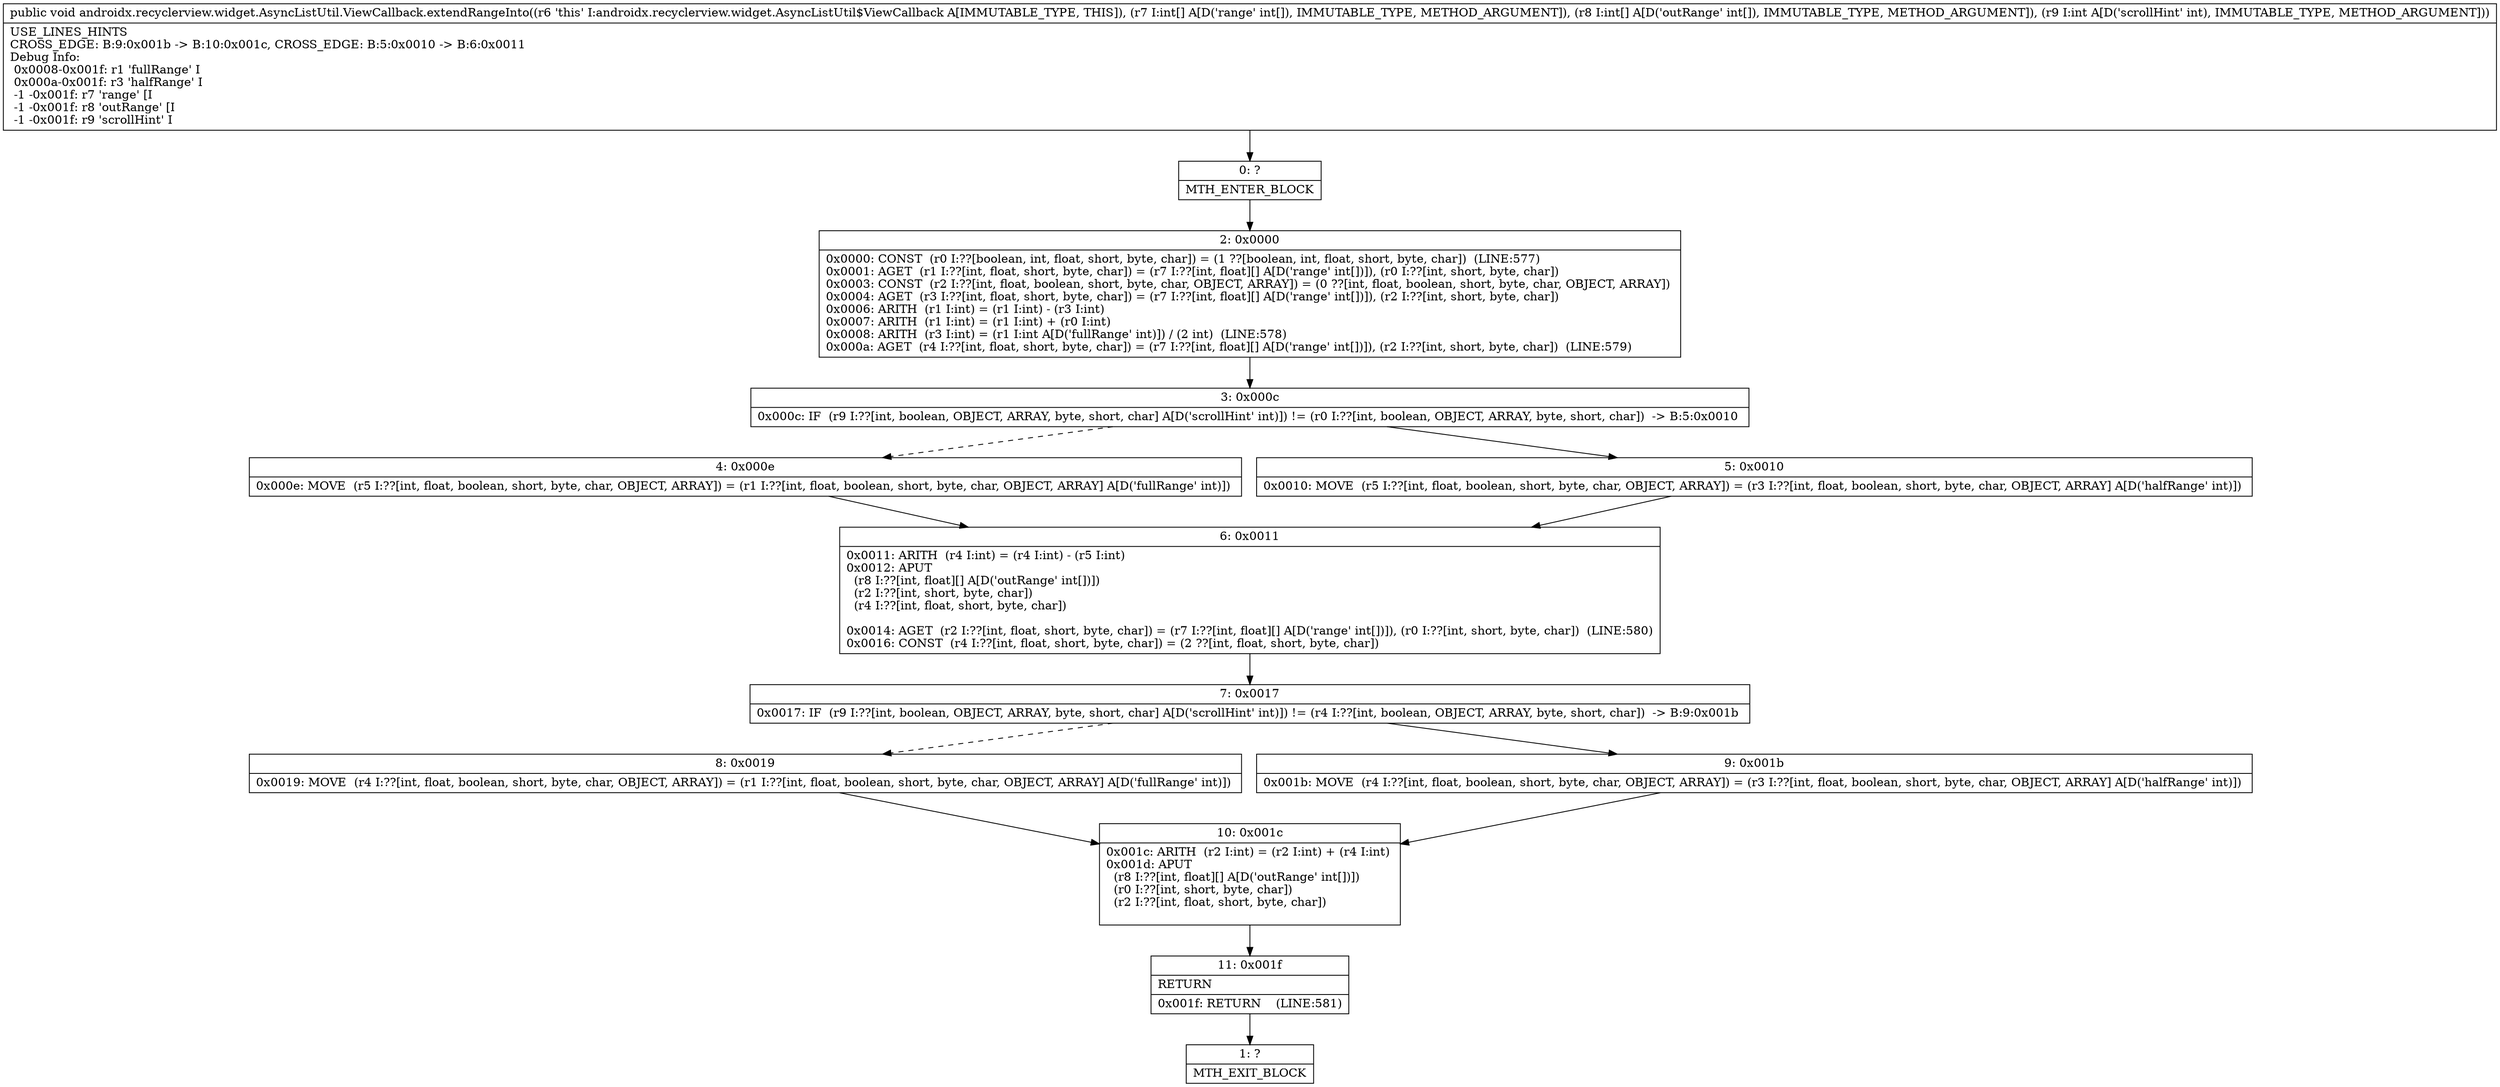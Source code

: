 digraph "CFG forandroidx.recyclerview.widget.AsyncListUtil.ViewCallback.extendRangeInto([I[II)V" {
Node_0 [shape=record,label="{0\:\ ?|MTH_ENTER_BLOCK\l}"];
Node_2 [shape=record,label="{2\:\ 0x0000|0x0000: CONST  (r0 I:??[boolean, int, float, short, byte, char]) = (1 ??[boolean, int, float, short, byte, char])  (LINE:577)\l0x0001: AGET  (r1 I:??[int, float, short, byte, char]) = (r7 I:??[int, float][] A[D('range' int[])]), (r0 I:??[int, short, byte, char]) \l0x0003: CONST  (r2 I:??[int, float, boolean, short, byte, char, OBJECT, ARRAY]) = (0 ??[int, float, boolean, short, byte, char, OBJECT, ARRAY]) \l0x0004: AGET  (r3 I:??[int, float, short, byte, char]) = (r7 I:??[int, float][] A[D('range' int[])]), (r2 I:??[int, short, byte, char]) \l0x0006: ARITH  (r1 I:int) = (r1 I:int) \- (r3 I:int) \l0x0007: ARITH  (r1 I:int) = (r1 I:int) + (r0 I:int) \l0x0008: ARITH  (r3 I:int) = (r1 I:int A[D('fullRange' int)]) \/ (2 int)  (LINE:578)\l0x000a: AGET  (r4 I:??[int, float, short, byte, char]) = (r7 I:??[int, float][] A[D('range' int[])]), (r2 I:??[int, short, byte, char])  (LINE:579)\l}"];
Node_3 [shape=record,label="{3\:\ 0x000c|0x000c: IF  (r9 I:??[int, boolean, OBJECT, ARRAY, byte, short, char] A[D('scrollHint' int)]) != (r0 I:??[int, boolean, OBJECT, ARRAY, byte, short, char])  \-\> B:5:0x0010 \l}"];
Node_4 [shape=record,label="{4\:\ 0x000e|0x000e: MOVE  (r5 I:??[int, float, boolean, short, byte, char, OBJECT, ARRAY]) = (r1 I:??[int, float, boolean, short, byte, char, OBJECT, ARRAY] A[D('fullRange' int)]) \l}"];
Node_6 [shape=record,label="{6\:\ 0x0011|0x0011: ARITH  (r4 I:int) = (r4 I:int) \- (r5 I:int) \l0x0012: APUT  \l  (r8 I:??[int, float][] A[D('outRange' int[])])\l  (r2 I:??[int, short, byte, char])\l  (r4 I:??[int, float, short, byte, char])\l \l0x0014: AGET  (r2 I:??[int, float, short, byte, char]) = (r7 I:??[int, float][] A[D('range' int[])]), (r0 I:??[int, short, byte, char])  (LINE:580)\l0x0016: CONST  (r4 I:??[int, float, short, byte, char]) = (2 ??[int, float, short, byte, char]) \l}"];
Node_7 [shape=record,label="{7\:\ 0x0017|0x0017: IF  (r9 I:??[int, boolean, OBJECT, ARRAY, byte, short, char] A[D('scrollHint' int)]) != (r4 I:??[int, boolean, OBJECT, ARRAY, byte, short, char])  \-\> B:9:0x001b \l}"];
Node_8 [shape=record,label="{8\:\ 0x0019|0x0019: MOVE  (r4 I:??[int, float, boolean, short, byte, char, OBJECT, ARRAY]) = (r1 I:??[int, float, boolean, short, byte, char, OBJECT, ARRAY] A[D('fullRange' int)]) \l}"];
Node_10 [shape=record,label="{10\:\ 0x001c|0x001c: ARITH  (r2 I:int) = (r2 I:int) + (r4 I:int) \l0x001d: APUT  \l  (r8 I:??[int, float][] A[D('outRange' int[])])\l  (r0 I:??[int, short, byte, char])\l  (r2 I:??[int, float, short, byte, char])\l \l}"];
Node_11 [shape=record,label="{11\:\ 0x001f|RETURN\l|0x001f: RETURN    (LINE:581)\l}"];
Node_1 [shape=record,label="{1\:\ ?|MTH_EXIT_BLOCK\l}"];
Node_9 [shape=record,label="{9\:\ 0x001b|0x001b: MOVE  (r4 I:??[int, float, boolean, short, byte, char, OBJECT, ARRAY]) = (r3 I:??[int, float, boolean, short, byte, char, OBJECT, ARRAY] A[D('halfRange' int)]) \l}"];
Node_5 [shape=record,label="{5\:\ 0x0010|0x0010: MOVE  (r5 I:??[int, float, boolean, short, byte, char, OBJECT, ARRAY]) = (r3 I:??[int, float, boolean, short, byte, char, OBJECT, ARRAY] A[D('halfRange' int)]) \l}"];
MethodNode[shape=record,label="{public void androidx.recyclerview.widget.AsyncListUtil.ViewCallback.extendRangeInto((r6 'this' I:androidx.recyclerview.widget.AsyncListUtil$ViewCallback A[IMMUTABLE_TYPE, THIS]), (r7 I:int[] A[D('range' int[]), IMMUTABLE_TYPE, METHOD_ARGUMENT]), (r8 I:int[] A[D('outRange' int[]), IMMUTABLE_TYPE, METHOD_ARGUMENT]), (r9 I:int A[D('scrollHint' int), IMMUTABLE_TYPE, METHOD_ARGUMENT]))  | USE_LINES_HINTS\lCROSS_EDGE: B:9:0x001b \-\> B:10:0x001c, CROSS_EDGE: B:5:0x0010 \-\> B:6:0x0011\lDebug Info:\l  0x0008\-0x001f: r1 'fullRange' I\l  0x000a\-0x001f: r3 'halfRange' I\l  \-1 \-0x001f: r7 'range' [I\l  \-1 \-0x001f: r8 'outRange' [I\l  \-1 \-0x001f: r9 'scrollHint' I\l}"];
MethodNode -> Node_0;Node_0 -> Node_2;
Node_2 -> Node_3;
Node_3 -> Node_4[style=dashed];
Node_3 -> Node_5;
Node_4 -> Node_6;
Node_6 -> Node_7;
Node_7 -> Node_8[style=dashed];
Node_7 -> Node_9;
Node_8 -> Node_10;
Node_10 -> Node_11;
Node_11 -> Node_1;
Node_9 -> Node_10;
Node_5 -> Node_6;
}

